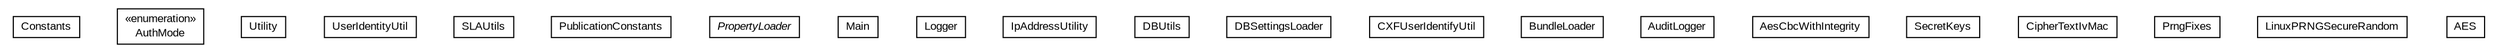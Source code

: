 #!/usr/local/bin/dot
#
# Class diagram 
# Generated by UMLGraph version R5_6-24-gf6e263 (http://www.umlgraph.org/)
#

digraph G {
	edge [fontname="arial",fontsize=10,labelfontname="arial",labelfontsize=10];
	node [fontname="arial",fontsize=10,shape=plaintext];
	nodesep=0.25;
	ranksep=0.5;
	// org.miloss.fgsms.common.Constants
	c0 [label=<<table title="org.miloss.fgsms.common.Constants" border="0" cellborder="1" cellspacing="0" cellpadding="2" port="p" href="./Constants.html">
		<tr><td><table border="0" cellspacing="0" cellpadding="1">
<tr><td align="center" balign="center"> Constants </td></tr>
		</table></td></tr>
		</table>>, URL="./Constants.html", fontname="arial", fontcolor="black", fontsize=10.0];
	// org.miloss.fgsms.common.Constants.AuthMode
	c1 [label=<<table title="org.miloss.fgsms.common.Constants.AuthMode" border="0" cellborder="1" cellspacing="0" cellpadding="2" port="p" href="./Constants.AuthMode.html">
		<tr><td><table border="0" cellspacing="0" cellpadding="1">
<tr><td align="center" balign="center"> &#171;enumeration&#187; </td></tr>
<tr><td align="center" balign="center"> AuthMode </td></tr>
		</table></td></tr>
		</table>>, URL="./Constants.AuthMode.html", fontname="arial", fontcolor="black", fontsize=10.0];
	// org.miloss.fgsms.common.Utility
	c2 [label=<<table title="org.miloss.fgsms.common.Utility" border="0" cellborder="1" cellspacing="0" cellpadding="2" port="p" href="./Utility.html">
		<tr><td><table border="0" cellspacing="0" cellpadding="1">
<tr><td align="center" balign="center"> Utility </td></tr>
		</table></td></tr>
		</table>>, URL="./Utility.html", fontname="arial", fontcolor="black", fontsize=10.0];
	// org.miloss.fgsms.common.UserIdentityUtil
	c3 [label=<<table title="org.miloss.fgsms.common.UserIdentityUtil" border="0" cellborder="1" cellspacing="0" cellpadding="2" port="p" href="./UserIdentityUtil.html">
		<tr><td><table border="0" cellspacing="0" cellpadding="1">
<tr><td align="center" balign="center"> UserIdentityUtil </td></tr>
		</table></td></tr>
		</table>>, URL="./UserIdentityUtil.html", fontname="arial", fontcolor="black", fontsize=10.0];
	// org.miloss.fgsms.common.SLAUtils
	c4 [label=<<table title="org.miloss.fgsms.common.SLAUtils" border="0" cellborder="1" cellspacing="0" cellpadding="2" port="p" href="./SLAUtils.html">
		<tr><td><table border="0" cellspacing="0" cellpadding="1">
<tr><td align="center" balign="center"> SLAUtils </td></tr>
		</table></td></tr>
		</table>>, URL="./SLAUtils.html", fontname="arial", fontcolor="black", fontsize=10.0];
	// org.miloss.fgsms.common.PublicationConstants
	c5 [label=<<table title="org.miloss.fgsms.common.PublicationConstants" border="0" cellborder="1" cellspacing="0" cellpadding="2" port="p" href="./PublicationConstants.html">
		<tr><td><table border="0" cellspacing="0" cellpadding="1">
<tr><td align="center" balign="center"> PublicationConstants </td></tr>
		</table></td></tr>
		</table>>, URL="./PublicationConstants.html", fontname="arial", fontcolor="black", fontsize=10.0];
	// org.miloss.fgsms.common.PropertyLoader
	c6 [label=<<table title="org.miloss.fgsms.common.PropertyLoader" border="0" cellborder="1" cellspacing="0" cellpadding="2" port="p" href="./PropertyLoader.html">
		<tr><td><table border="0" cellspacing="0" cellpadding="1">
<tr><td align="center" balign="center"><font face="arial italic"> PropertyLoader </font></td></tr>
		</table></td></tr>
		</table>>, URL="./PropertyLoader.html", fontname="arial", fontcolor="black", fontsize=10.0];
	// org.miloss.fgsms.common.Main
	c7 [label=<<table title="org.miloss.fgsms.common.Main" border="0" cellborder="1" cellspacing="0" cellpadding="2" port="p" href="./Main.html">
		<tr><td><table border="0" cellspacing="0" cellpadding="1">
<tr><td align="center" balign="center"> Main </td></tr>
		</table></td></tr>
		</table>>, URL="./Main.html", fontname="arial", fontcolor="black", fontsize=10.0];
	// org.miloss.fgsms.common.Logger
	c8 [label=<<table title="org.miloss.fgsms.common.Logger" border="0" cellborder="1" cellspacing="0" cellpadding="2" port="p" href="./Logger.html">
		<tr><td><table border="0" cellspacing="0" cellpadding="1">
<tr><td align="center" balign="center"> Logger </td></tr>
		</table></td></tr>
		</table>>, URL="./Logger.html", fontname="arial", fontcolor="black", fontsize=10.0];
	// org.miloss.fgsms.common.IpAddressUtility
	c9 [label=<<table title="org.miloss.fgsms.common.IpAddressUtility" border="0" cellborder="1" cellspacing="0" cellpadding="2" port="p" href="./IpAddressUtility.html">
		<tr><td><table border="0" cellspacing="0" cellpadding="1">
<tr><td align="center" balign="center"> IpAddressUtility </td></tr>
		</table></td></tr>
		</table>>, URL="./IpAddressUtility.html", fontname="arial", fontcolor="black", fontsize=10.0];
	// org.miloss.fgsms.common.DBUtils
	c10 [label=<<table title="org.miloss.fgsms.common.DBUtils" border="0" cellborder="1" cellspacing="0" cellpadding="2" port="p" href="./DBUtils.html">
		<tr><td><table border="0" cellspacing="0" cellpadding="1">
<tr><td align="center" balign="center"> DBUtils </td></tr>
		</table></td></tr>
		</table>>, URL="./DBUtils.html", fontname="arial", fontcolor="black", fontsize=10.0];
	// org.miloss.fgsms.common.DBSettingsLoader
	c11 [label=<<table title="org.miloss.fgsms.common.DBSettingsLoader" border="0" cellborder="1" cellspacing="0" cellpadding="2" port="p" href="./DBSettingsLoader.html">
		<tr><td><table border="0" cellspacing="0" cellpadding="1">
<tr><td align="center" balign="center"> DBSettingsLoader </td></tr>
		</table></td></tr>
		</table>>, URL="./DBSettingsLoader.html", fontname="arial", fontcolor="black", fontsize=10.0];
	// org.miloss.fgsms.common.CXFUserIdentifyUtil
	c12 [label=<<table title="org.miloss.fgsms.common.CXFUserIdentifyUtil" border="0" cellborder="1" cellspacing="0" cellpadding="2" port="p" href="./CXFUserIdentifyUtil.html">
		<tr><td><table border="0" cellspacing="0" cellpadding="1">
<tr><td align="center" balign="center"> CXFUserIdentifyUtil </td></tr>
		</table></td></tr>
		</table>>, URL="./CXFUserIdentifyUtil.html", fontname="arial", fontcolor="black", fontsize=10.0];
	// org.miloss.fgsms.common.BundleLoader
	c13 [label=<<table title="org.miloss.fgsms.common.BundleLoader" border="0" cellborder="1" cellspacing="0" cellpadding="2" port="p" href="./BundleLoader.html">
		<tr><td><table border="0" cellspacing="0" cellpadding="1">
<tr><td align="center" balign="center"> BundleLoader </td></tr>
		</table></td></tr>
		</table>>, URL="./BundleLoader.html", fontname="arial", fontcolor="black", fontsize=10.0];
	// org.miloss.fgsms.common.AuditLogger
	c14 [label=<<table title="org.miloss.fgsms.common.AuditLogger" border="0" cellborder="1" cellspacing="0" cellpadding="2" port="p" href="./AuditLogger.html">
		<tr><td><table border="0" cellspacing="0" cellpadding="1">
<tr><td align="center" balign="center"> AuditLogger </td></tr>
		</table></td></tr>
		</table>>, URL="./AuditLogger.html", fontname="arial", fontcolor="black", fontsize=10.0];
	// org.miloss.fgsms.common.AesCbcWithIntegrity
	c15 [label=<<table title="org.miloss.fgsms.common.AesCbcWithIntegrity" border="0" cellborder="1" cellspacing="0" cellpadding="2" port="p" href="./AesCbcWithIntegrity.html">
		<tr><td><table border="0" cellspacing="0" cellpadding="1">
<tr><td align="center" balign="center"> AesCbcWithIntegrity </td></tr>
		</table></td></tr>
		</table>>, URL="./AesCbcWithIntegrity.html", fontname="arial", fontcolor="black", fontsize=10.0];
	// org.miloss.fgsms.common.AesCbcWithIntegrity.SecretKeys
	c16 [label=<<table title="org.miloss.fgsms.common.AesCbcWithIntegrity.SecretKeys" border="0" cellborder="1" cellspacing="0" cellpadding="2" port="p" href="./AesCbcWithIntegrity.SecretKeys.html">
		<tr><td><table border="0" cellspacing="0" cellpadding="1">
<tr><td align="center" balign="center"> SecretKeys </td></tr>
		</table></td></tr>
		</table>>, URL="./AesCbcWithIntegrity.SecretKeys.html", fontname="arial", fontcolor="black", fontsize=10.0];
	// org.miloss.fgsms.common.AesCbcWithIntegrity.CipherTextIvMac
	c17 [label=<<table title="org.miloss.fgsms.common.AesCbcWithIntegrity.CipherTextIvMac" border="0" cellborder="1" cellspacing="0" cellpadding="2" port="p" href="./AesCbcWithIntegrity.CipherTextIvMac.html">
		<tr><td><table border="0" cellspacing="0" cellpadding="1">
<tr><td align="center" balign="center"> CipherTextIvMac </td></tr>
		</table></td></tr>
		</table>>, URL="./AesCbcWithIntegrity.CipherTextIvMac.html", fontname="arial", fontcolor="black", fontsize=10.0];
	// org.miloss.fgsms.common.AesCbcWithIntegrity.PrngFixes
	c18 [label=<<table title="org.miloss.fgsms.common.AesCbcWithIntegrity.PrngFixes" border="0" cellborder="1" cellspacing="0" cellpadding="2" port="p" href="./AesCbcWithIntegrity.PrngFixes.html">
		<tr><td><table border="0" cellspacing="0" cellpadding="1">
<tr><td align="center" balign="center"> PrngFixes </td></tr>
		</table></td></tr>
		</table>>, URL="./AesCbcWithIntegrity.PrngFixes.html", fontname="arial", fontcolor="black", fontsize=10.0];
	// org.miloss.fgsms.common.AesCbcWithIntegrity.PrngFixes.LinuxPRNGSecureRandom
	c19 [label=<<table title="org.miloss.fgsms.common.AesCbcWithIntegrity.PrngFixes.LinuxPRNGSecureRandom" border="0" cellborder="1" cellspacing="0" cellpadding="2" port="p" href="./AesCbcWithIntegrity.PrngFixes.LinuxPRNGSecureRandom.html">
		<tr><td><table border="0" cellspacing="0" cellpadding="1">
<tr><td align="center" balign="center"> LinuxPRNGSecureRandom </td></tr>
		</table></td></tr>
		</table>>, URL="./AesCbcWithIntegrity.PrngFixes.LinuxPRNGSecureRandom.html", fontname="arial", fontcolor="black", fontsize=10.0];
	// org.miloss.fgsms.common.AES
	c20 [label=<<table title="org.miloss.fgsms.common.AES" border="0" cellborder="1" cellspacing="0" cellpadding="2" port="p" href="./AES.html">
		<tr><td><table border="0" cellspacing="0" cellpadding="1">
<tr><td align="center" balign="center"> AES </td></tr>
		</table></td></tr>
		</table>>, URL="./AES.html", fontname="arial", fontcolor="black", fontsize=10.0];
}

